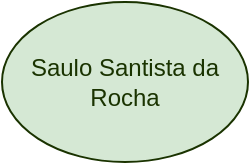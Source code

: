 <mxfile version="24.7.17">
  <diagram name="Página-1" id="JPP9hn-kfOiiTAWXqcta">
    <mxGraphModel dx="486" dy="1340" grid="0" gridSize="10" guides="1" tooltips="1" connect="1" arrows="1" fold="1" page="0" pageScale="1" pageWidth="827" pageHeight="1169" math="0" shadow="0">
      <root>
        <mxCell id="0" />
        <mxCell id="1" parent="0" />
        <mxCell id="5kk9nWMmPY6nZ75icdCH-2" value="Saulo Santista da Rocha" style="ellipse;whiteSpace=wrap;html=1;fillColor=#d5e8d4;strokeColor=#1A3300;strokeWidth=1;fontColor=#1A3300;" vertex="1" parent="1">
          <mxGeometry x="-274" y="-519" width="123" height="80" as="geometry" />
        </mxCell>
      </root>
    </mxGraphModel>
  </diagram>
</mxfile>
